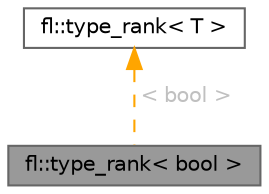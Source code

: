 digraph "fl::type_rank&lt; bool &gt;"
{
 // INTERACTIVE_SVG=YES
 // LATEX_PDF_SIZE
  bgcolor="transparent";
  edge [fontname=Helvetica,fontsize=10,labelfontname=Helvetica,labelfontsize=10];
  node [fontname=Helvetica,fontsize=10,shape=box,height=0.2,width=0.4];
  Node1 [id="Node000001",label="fl::type_rank\< bool \>",height=0.2,width=0.4,color="gray40", fillcolor="grey60", style="filled", fontcolor="black",tooltip=" "];
  Node2 -> Node1 [id="edge1_Node000001_Node000002",dir="back",color="orange",style="dashed",tooltip=" ",label=" \< bool \>",fontcolor="grey" ];
  Node2 [id="Node000002",label="fl::type_rank\< T \>",height=0.2,width=0.4,color="gray40", fillcolor="white", style="filled",URL="$d3/dc4/structfl_1_1type__rank.html",tooltip=" "];
}
